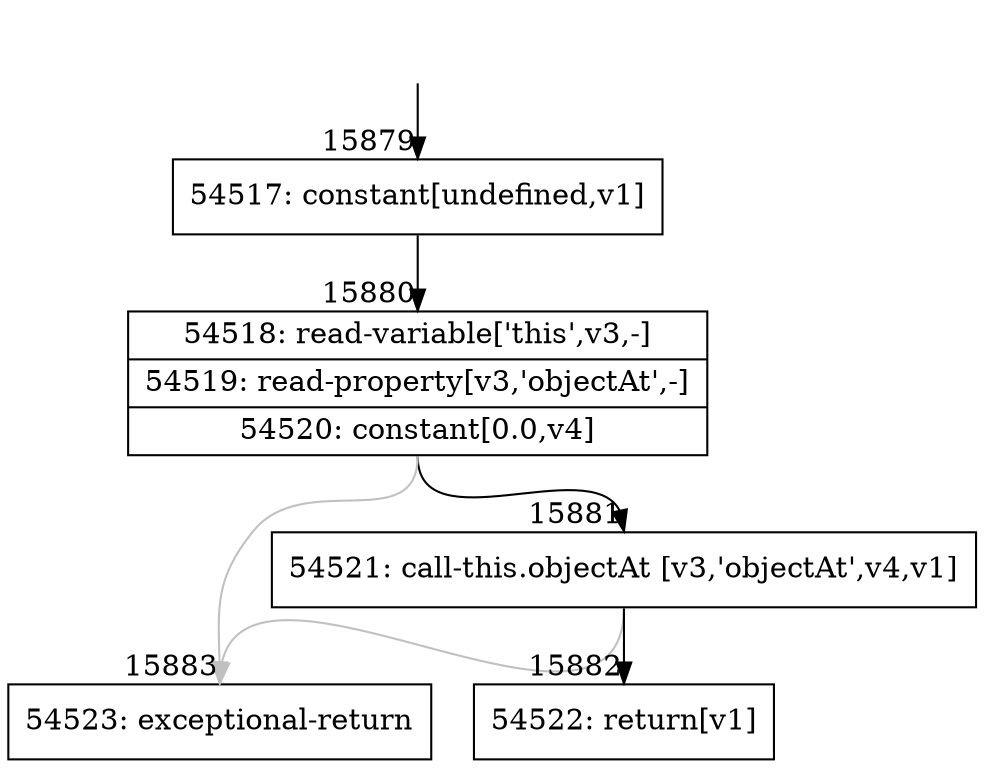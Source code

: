 digraph {
rankdir="TD"
BB_entry1351[shape=none,label=""];
BB_entry1351 -> BB15879 [tailport=s, headport=n, headlabel="    15879"]
BB15879 [shape=record label="{54517: constant[undefined,v1]}" ] 
BB15879 -> BB15880 [tailport=s, headport=n, headlabel="      15880"]
BB15880 [shape=record label="{54518: read-variable['this',v3,-]|54519: read-property[v3,'objectAt',-]|54520: constant[0.0,v4]}" ] 
BB15880 -> BB15881 [tailport=s, headport=n, headlabel="      15881"]
BB15880 -> BB15883 [tailport=s, headport=n, color=gray, headlabel="      15883"]
BB15881 [shape=record label="{54521: call-this.objectAt [v3,'objectAt',v4,v1]}" ] 
BB15881 -> BB15882 [tailport=s, headport=n, headlabel="      15882"]
BB15881 -> BB15883 [tailport=s, headport=n, color=gray]
BB15882 [shape=record label="{54522: return[v1]}" ] 
BB15883 [shape=record label="{54523: exceptional-return}" ] 
//#$~ 29398
}
